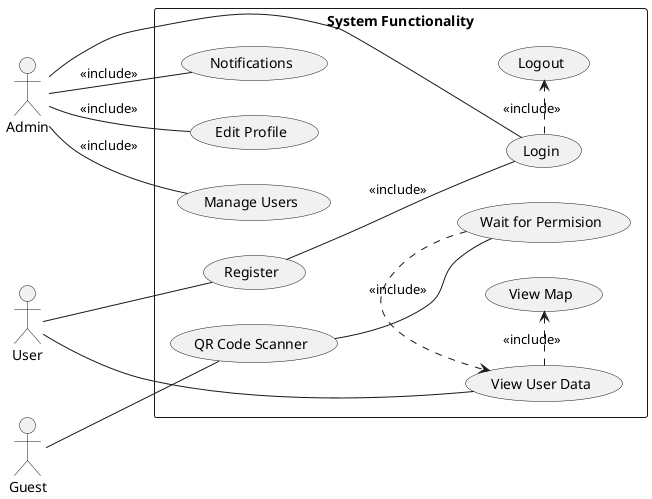 @startuml

left to right direction

actor "Admin" as Admin 
actor "Guest" as Guest
actor "User" as User

' Combine Admin and User functionalities into a common group
rectangle "System Functionality" {

  ' Admin Functionality
  usecase "Login" as Login
  usecase "Logout" as Logout
  usecase "Manage Users" as ManageUsers
  usecase "Notifications" as Notifications
  usecase "Edit Profile" as EditProfile
  usecase "Register" as Register

  ' Guest Functionality
  usecase "QR Code Scanner" as QRcode
  usecase "View Map" as ViewMap
  usecase "View User Data" as ViewUserData
  usecase "Wait for Permision" as Permision
}

' Simplified relationships for Guest
Guest -- QRcode
QRcode -- Permision
Permision .> ViewUserData : <<include>>
ViewUserData .> ViewMap : <<include>>

' Simplified relationships for Admin and User
Admin -up- Login
Admin -- EditProfile : <<include>>
Admin -- Notifications : <<include>>
Admin -- ManageUsers : <<include>> 
User -down- Register
User -- ViewUserData
Register -- Login : <<include>> 
Login .> Logout : <<include>>


@enduml
